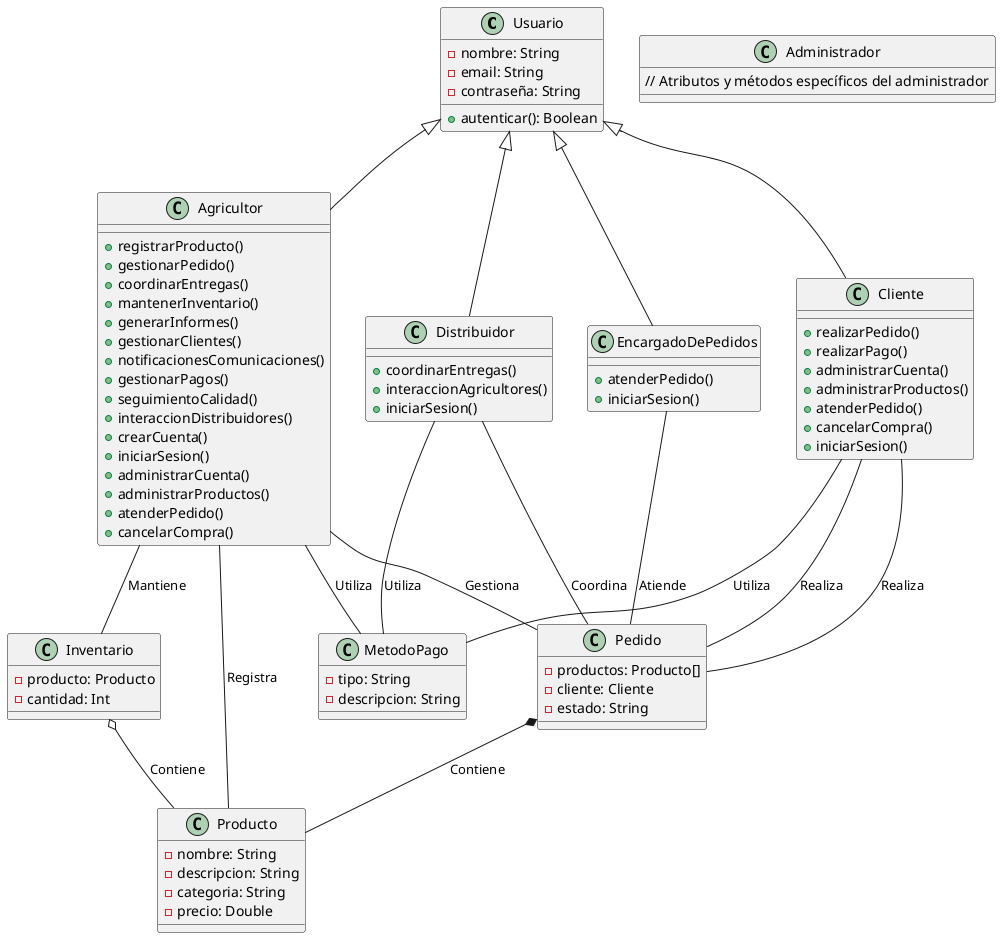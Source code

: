 @startuml

class Usuario {
  -nombre: String
  -email: String
  -contraseña: String
  +autenticar(): Boolean
}

class Agricultor {
  +registrarProducto()
  +gestionarPedido()
  +coordinarEntregas()
  +mantenerInventario()
  +generarInformes()
  +gestionarClientes()
  +notificacionesComunicaciones()
  +gestionarPagos()
  +seguimientoCalidad()
  +interaccionDistribuidores()
  +crearCuenta()
  +iniciarSesion()
  +administrarCuenta()
  +administrarProductos()
  +atenderPedido()
  +cancelarCompra()
}

class Distribuidor {
  +coordinarEntregas()
  +interaccionAgricultores()
  +iniciarSesion()
}

class EncargadoDePedidos {
  +atenderPedido()
  +iniciarSesion()
}

class Cliente {
  +realizarPedido()
  +realizarPago()
  +administrarCuenta()
  +administrarProductos()
  +atenderPedido()
  +cancelarCompra()
  +iniciarSesion()
}

class Producto {
  -nombre: String
  -descripcion: String
  -categoria: String
  -precio: Double
}

class Pedido {
  -productos: Producto[]
  -cliente: Cliente
  -estado: String
}

class Inventario {
  -producto: Producto
  -cantidad: Int
}

class MetodoPago {
  -tipo: String
  -descripcion: String
}

class Administrador {
  // Atributos y métodos específicos del administrador
}

Cliente -- Pedido: Realiza
Agricultor -- Producto: Registra
Agricultor -- Pedido: Gestiona
Agricultor -- Inventario: Mantiene
Agricultor -- MetodoPago: Utiliza
Distribuidor -- Pedido: Coordina
Distribuidor -- MetodoPago: Utiliza
EncargadoDePedidos -- Pedido: Atiende
Cliente -- MetodoPago: Utiliza
Cliente -- Pedido: Realiza

Pedido *-- Producto: Contiene
Inventario o-- Producto: Contiene

Usuario <|-- Agricultor
Usuario <|-- Distribuidor
Usuario <|-- EncargadoDePedidos
Usuario <|-- Cliente

@enduml
